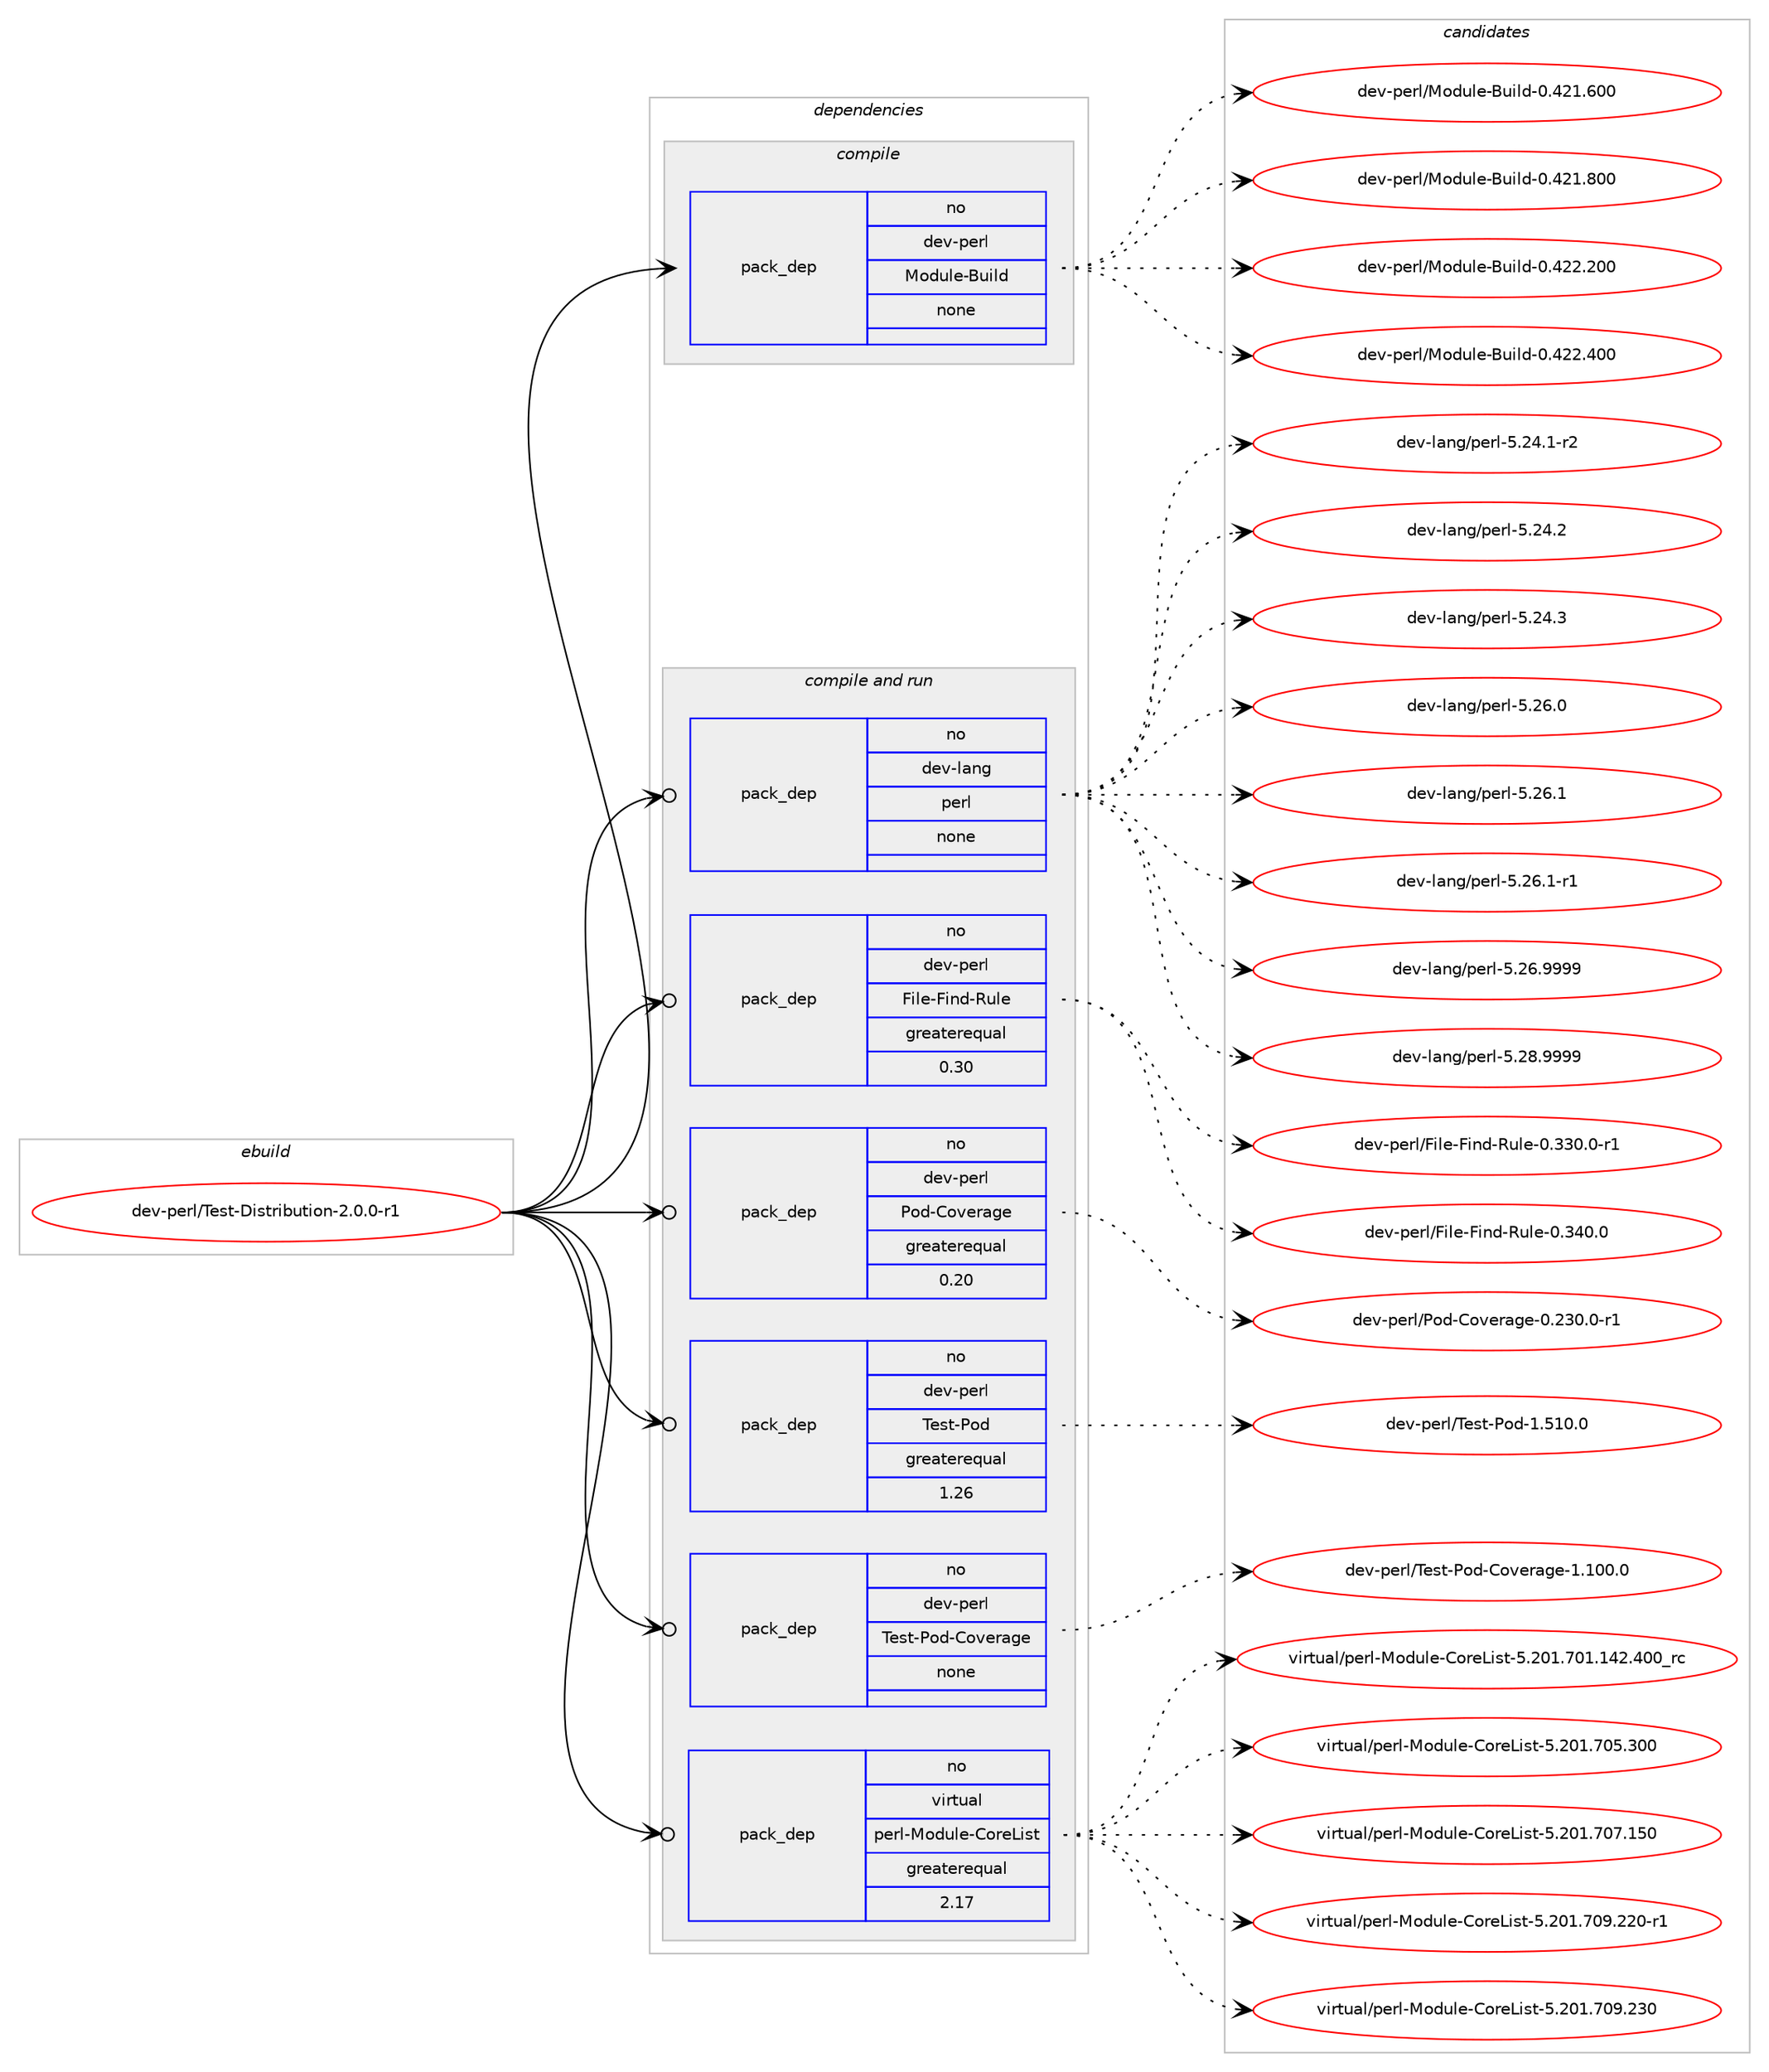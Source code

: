 digraph prolog {

# *************
# Graph options
# *************

newrank=true;
concentrate=true;
compound=true;
graph [rankdir=LR,fontname=Helvetica,fontsize=10,ranksep=1.5];#, ranksep=2.5, nodesep=0.2];
edge  [arrowhead=vee];
node  [fontname=Helvetica,fontsize=10];

# **********
# The ebuild
# **********

subgraph cluster_leftcol {
color=gray;
rank=same;
label=<<i>ebuild</i>>;
id [label="dev-perl/Test-Distribution-2.0.0-r1", color=red, width=4, href="../dev-perl/Test-Distribution-2.0.0-r1.svg"];
}

# ****************
# The dependencies
# ****************

subgraph cluster_midcol {
color=gray;
label=<<i>dependencies</i>>;
subgraph cluster_compile {
fillcolor="#eeeeee";
style=filled;
label=<<i>compile</i>>;
subgraph pack107471 {
dependency139242 [label=<<TABLE BORDER="0" CELLBORDER="1" CELLSPACING="0" CELLPADDING="4" WIDTH="220"><TR><TD ROWSPAN="6" CELLPADDING="30">pack_dep</TD></TR><TR><TD WIDTH="110">no</TD></TR><TR><TD>dev-perl</TD></TR><TR><TD>Module-Build</TD></TR><TR><TD>none</TD></TR><TR><TD></TD></TR></TABLE>>, shape=none, color=blue];
}
id:e -> dependency139242:w [weight=20,style="solid",arrowhead="vee"];
}
subgraph cluster_compileandrun {
fillcolor="#eeeeee";
style=filled;
label=<<i>compile and run</i>>;
subgraph pack107472 {
dependency139243 [label=<<TABLE BORDER="0" CELLBORDER="1" CELLSPACING="0" CELLPADDING="4" WIDTH="220"><TR><TD ROWSPAN="6" CELLPADDING="30">pack_dep</TD></TR><TR><TD WIDTH="110">no</TD></TR><TR><TD>dev-lang</TD></TR><TR><TD>perl</TD></TR><TR><TD>none</TD></TR><TR><TD></TD></TR></TABLE>>, shape=none, color=blue];
}
id:e -> dependency139243:w [weight=20,style="solid",arrowhead="odotvee"];
subgraph pack107473 {
dependency139244 [label=<<TABLE BORDER="0" CELLBORDER="1" CELLSPACING="0" CELLPADDING="4" WIDTH="220"><TR><TD ROWSPAN="6" CELLPADDING="30">pack_dep</TD></TR><TR><TD WIDTH="110">no</TD></TR><TR><TD>dev-perl</TD></TR><TR><TD>File-Find-Rule</TD></TR><TR><TD>greaterequal</TD></TR><TR><TD>0.30</TD></TR></TABLE>>, shape=none, color=blue];
}
id:e -> dependency139244:w [weight=20,style="solid",arrowhead="odotvee"];
subgraph pack107474 {
dependency139245 [label=<<TABLE BORDER="0" CELLBORDER="1" CELLSPACING="0" CELLPADDING="4" WIDTH="220"><TR><TD ROWSPAN="6" CELLPADDING="30">pack_dep</TD></TR><TR><TD WIDTH="110">no</TD></TR><TR><TD>dev-perl</TD></TR><TR><TD>Pod-Coverage</TD></TR><TR><TD>greaterequal</TD></TR><TR><TD>0.20</TD></TR></TABLE>>, shape=none, color=blue];
}
id:e -> dependency139245:w [weight=20,style="solid",arrowhead="odotvee"];
subgraph pack107475 {
dependency139246 [label=<<TABLE BORDER="0" CELLBORDER="1" CELLSPACING="0" CELLPADDING="4" WIDTH="220"><TR><TD ROWSPAN="6" CELLPADDING="30">pack_dep</TD></TR><TR><TD WIDTH="110">no</TD></TR><TR><TD>dev-perl</TD></TR><TR><TD>Test-Pod</TD></TR><TR><TD>greaterequal</TD></TR><TR><TD>1.26</TD></TR></TABLE>>, shape=none, color=blue];
}
id:e -> dependency139246:w [weight=20,style="solid",arrowhead="odotvee"];
subgraph pack107476 {
dependency139247 [label=<<TABLE BORDER="0" CELLBORDER="1" CELLSPACING="0" CELLPADDING="4" WIDTH="220"><TR><TD ROWSPAN="6" CELLPADDING="30">pack_dep</TD></TR><TR><TD WIDTH="110">no</TD></TR><TR><TD>dev-perl</TD></TR><TR><TD>Test-Pod-Coverage</TD></TR><TR><TD>none</TD></TR><TR><TD></TD></TR></TABLE>>, shape=none, color=blue];
}
id:e -> dependency139247:w [weight=20,style="solid",arrowhead="odotvee"];
subgraph pack107477 {
dependency139248 [label=<<TABLE BORDER="0" CELLBORDER="1" CELLSPACING="0" CELLPADDING="4" WIDTH="220"><TR><TD ROWSPAN="6" CELLPADDING="30">pack_dep</TD></TR><TR><TD WIDTH="110">no</TD></TR><TR><TD>virtual</TD></TR><TR><TD>perl-Module-CoreList</TD></TR><TR><TD>greaterequal</TD></TR><TR><TD>2.17</TD></TR></TABLE>>, shape=none, color=blue];
}
id:e -> dependency139248:w [weight=20,style="solid",arrowhead="odotvee"];
}
subgraph cluster_run {
fillcolor="#eeeeee";
style=filled;
label=<<i>run</i>>;
}
}

# **************
# The candidates
# **************

subgraph cluster_choices {
rank=same;
color=gray;
label=<<i>candidates</i>>;

subgraph choice107471 {
color=black;
nodesep=1;
choice100101118451121011141084777111100117108101456611710510810045484652504946544848 [label="dev-perl/Module-Build-0.421.600", color=red, width=4,href="../dev-perl/Module-Build-0.421.600.svg"];
choice100101118451121011141084777111100117108101456611710510810045484652504946564848 [label="dev-perl/Module-Build-0.421.800", color=red, width=4,href="../dev-perl/Module-Build-0.421.800.svg"];
choice100101118451121011141084777111100117108101456611710510810045484652505046504848 [label="dev-perl/Module-Build-0.422.200", color=red, width=4,href="../dev-perl/Module-Build-0.422.200.svg"];
choice100101118451121011141084777111100117108101456611710510810045484652505046524848 [label="dev-perl/Module-Build-0.422.400", color=red, width=4,href="../dev-perl/Module-Build-0.422.400.svg"];
dependency139242:e -> choice100101118451121011141084777111100117108101456611710510810045484652504946544848:w [style=dotted,weight="100"];
dependency139242:e -> choice100101118451121011141084777111100117108101456611710510810045484652504946564848:w [style=dotted,weight="100"];
dependency139242:e -> choice100101118451121011141084777111100117108101456611710510810045484652505046504848:w [style=dotted,weight="100"];
dependency139242:e -> choice100101118451121011141084777111100117108101456611710510810045484652505046524848:w [style=dotted,weight="100"];
}
subgraph choice107472 {
color=black;
nodesep=1;
choice100101118451089711010347112101114108455346505246494511450 [label="dev-lang/perl-5.24.1-r2", color=red, width=4,href="../dev-lang/perl-5.24.1-r2.svg"];
choice10010111845108971101034711210111410845534650524650 [label="dev-lang/perl-5.24.2", color=red, width=4,href="../dev-lang/perl-5.24.2.svg"];
choice10010111845108971101034711210111410845534650524651 [label="dev-lang/perl-5.24.3", color=red, width=4,href="../dev-lang/perl-5.24.3.svg"];
choice10010111845108971101034711210111410845534650544648 [label="dev-lang/perl-5.26.0", color=red, width=4,href="../dev-lang/perl-5.26.0.svg"];
choice10010111845108971101034711210111410845534650544649 [label="dev-lang/perl-5.26.1", color=red, width=4,href="../dev-lang/perl-5.26.1.svg"];
choice100101118451089711010347112101114108455346505446494511449 [label="dev-lang/perl-5.26.1-r1", color=red, width=4,href="../dev-lang/perl-5.26.1-r1.svg"];
choice10010111845108971101034711210111410845534650544657575757 [label="dev-lang/perl-5.26.9999", color=red, width=4,href="../dev-lang/perl-5.26.9999.svg"];
choice10010111845108971101034711210111410845534650564657575757 [label="dev-lang/perl-5.28.9999", color=red, width=4,href="../dev-lang/perl-5.28.9999.svg"];
dependency139243:e -> choice100101118451089711010347112101114108455346505246494511450:w [style=dotted,weight="100"];
dependency139243:e -> choice10010111845108971101034711210111410845534650524650:w [style=dotted,weight="100"];
dependency139243:e -> choice10010111845108971101034711210111410845534650524651:w [style=dotted,weight="100"];
dependency139243:e -> choice10010111845108971101034711210111410845534650544648:w [style=dotted,weight="100"];
dependency139243:e -> choice10010111845108971101034711210111410845534650544649:w [style=dotted,weight="100"];
dependency139243:e -> choice100101118451089711010347112101114108455346505446494511449:w [style=dotted,weight="100"];
dependency139243:e -> choice10010111845108971101034711210111410845534650544657575757:w [style=dotted,weight="100"];
dependency139243:e -> choice10010111845108971101034711210111410845534650564657575757:w [style=dotted,weight="100"];
}
subgraph choice107473 {
color=black;
nodesep=1;
choice1001011184511210111410847701051081014570105110100458211710810145484651514846484511449 [label="dev-perl/File-Find-Rule-0.330.0-r1", color=red, width=4,href="../dev-perl/File-Find-Rule-0.330.0-r1.svg"];
choice100101118451121011141084770105108101457010511010045821171081014548465152484648 [label="dev-perl/File-Find-Rule-0.340.0", color=red, width=4,href="../dev-perl/File-Find-Rule-0.340.0.svg"];
dependency139244:e -> choice1001011184511210111410847701051081014570105110100458211710810145484651514846484511449:w [style=dotted,weight="100"];
dependency139244:e -> choice100101118451121011141084770105108101457010511010045821171081014548465152484648:w [style=dotted,weight="100"];
}
subgraph choice107474 {
color=black;
nodesep=1;
choice10010111845112101114108478011110045671111181011149710310145484650514846484511449 [label="dev-perl/Pod-Coverage-0.230.0-r1", color=red, width=4,href="../dev-perl/Pod-Coverage-0.230.0-r1.svg"];
dependency139245:e -> choice10010111845112101114108478011110045671111181011149710310145484650514846484511449:w [style=dotted,weight="100"];
}
subgraph choice107475 {
color=black;
nodesep=1;
choice10010111845112101114108478410111511645801111004549465349484648 [label="dev-perl/Test-Pod-1.510.0", color=red, width=4,href="../dev-perl/Test-Pod-1.510.0.svg"];
dependency139246:e -> choice10010111845112101114108478410111511645801111004549465349484648:w [style=dotted,weight="100"];
}
subgraph choice107476 {
color=black;
nodesep=1;
choice10010111845112101114108478410111511645801111004567111118101114971031014549464948484648 [label="dev-perl/Test-Pod-Coverage-1.100.0", color=red, width=4,href="../dev-perl/Test-Pod-Coverage-1.100.0.svg"];
dependency139247:e -> choice10010111845112101114108478410111511645801111004567111118101114971031014549464948484648:w [style=dotted,weight="100"];
}
subgraph choice107477 {
color=black;
nodesep=1;
choice118105114116117971084711210111410845771111001171081014567111114101761051151164553465048494655484946495250465248489511499 [label="virtual/perl-Module-CoreList-5.201.701.142.400_rc", color=red, width=4,href="../virtual/perl-Module-CoreList-5.201.701.142.400_rc.svg"];
choice118105114116117971084711210111410845771111001171081014567111114101761051151164553465048494655485346514848 [label="virtual/perl-Module-CoreList-5.201.705.300", color=red, width=4,href="../virtual/perl-Module-CoreList-5.201.705.300.svg"];
choice118105114116117971084711210111410845771111001171081014567111114101761051151164553465048494655485546495348 [label="virtual/perl-Module-CoreList-5.201.707.150", color=red, width=4,href="../virtual/perl-Module-CoreList-5.201.707.150.svg"];
choice1181051141161179710847112101114108457711110011710810145671111141017610511511645534650484946554857465050484511449 [label="virtual/perl-Module-CoreList-5.201.709.220-r1", color=red, width=4,href="../virtual/perl-Module-CoreList-5.201.709.220-r1.svg"];
choice118105114116117971084711210111410845771111001171081014567111114101761051151164553465048494655485746505148 [label="virtual/perl-Module-CoreList-5.201.709.230", color=red, width=4,href="../virtual/perl-Module-CoreList-5.201.709.230.svg"];
dependency139248:e -> choice118105114116117971084711210111410845771111001171081014567111114101761051151164553465048494655484946495250465248489511499:w [style=dotted,weight="100"];
dependency139248:e -> choice118105114116117971084711210111410845771111001171081014567111114101761051151164553465048494655485346514848:w [style=dotted,weight="100"];
dependency139248:e -> choice118105114116117971084711210111410845771111001171081014567111114101761051151164553465048494655485546495348:w [style=dotted,weight="100"];
dependency139248:e -> choice1181051141161179710847112101114108457711110011710810145671111141017610511511645534650484946554857465050484511449:w [style=dotted,weight="100"];
dependency139248:e -> choice118105114116117971084711210111410845771111001171081014567111114101761051151164553465048494655485746505148:w [style=dotted,weight="100"];
}
}

}
